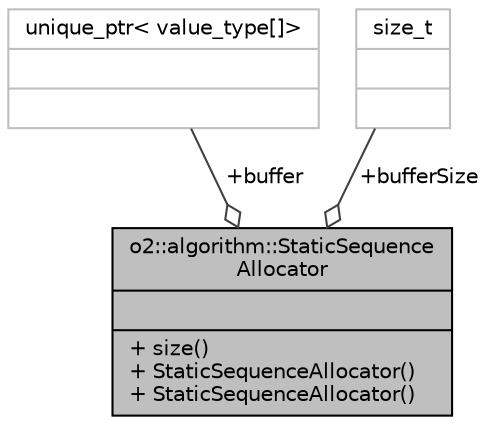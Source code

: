 digraph "o2::algorithm::StaticSequenceAllocator"
{
 // INTERACTIVE_SVG=YES
  bgcolor="transparent";
  edge [fontname="Helvetica",fontsize="10",labelfontname="Helvetica",labelfontsize="10"];
  node [fontname="Helvetica",fontsize="10",shape=record];
  Node1 [label="{o2::algorithm::StaticSequence\lAllocator\n||+ size()\l+ StaticSequenceAllocator()\l+ StaticSequenceAllocator()\l}",height=0.2,width=0.4,color="black", fillcolor="grey75", style="filled", fontcolor="black"];
  Node2 -> Node1 [color="grey25",fontsize="10",style="solid",label=" +buffer" ,arrowhead="odiamond",fontname="Helvetica"];
  Node2 [label="{unique_ptr\< value_type[]\>\n||}",height=0.2,width=0.4,color="grey75"];
  Node3 -> Node1 [color="grey25",fontsize="10",style="solid",label=" +bufferSize" ,arrowhead="odiamond",fontname="Helvetica"];
  Node3 [label="{size_t\n||}",height=0.2,width=0.4,color="grey75"];
}
